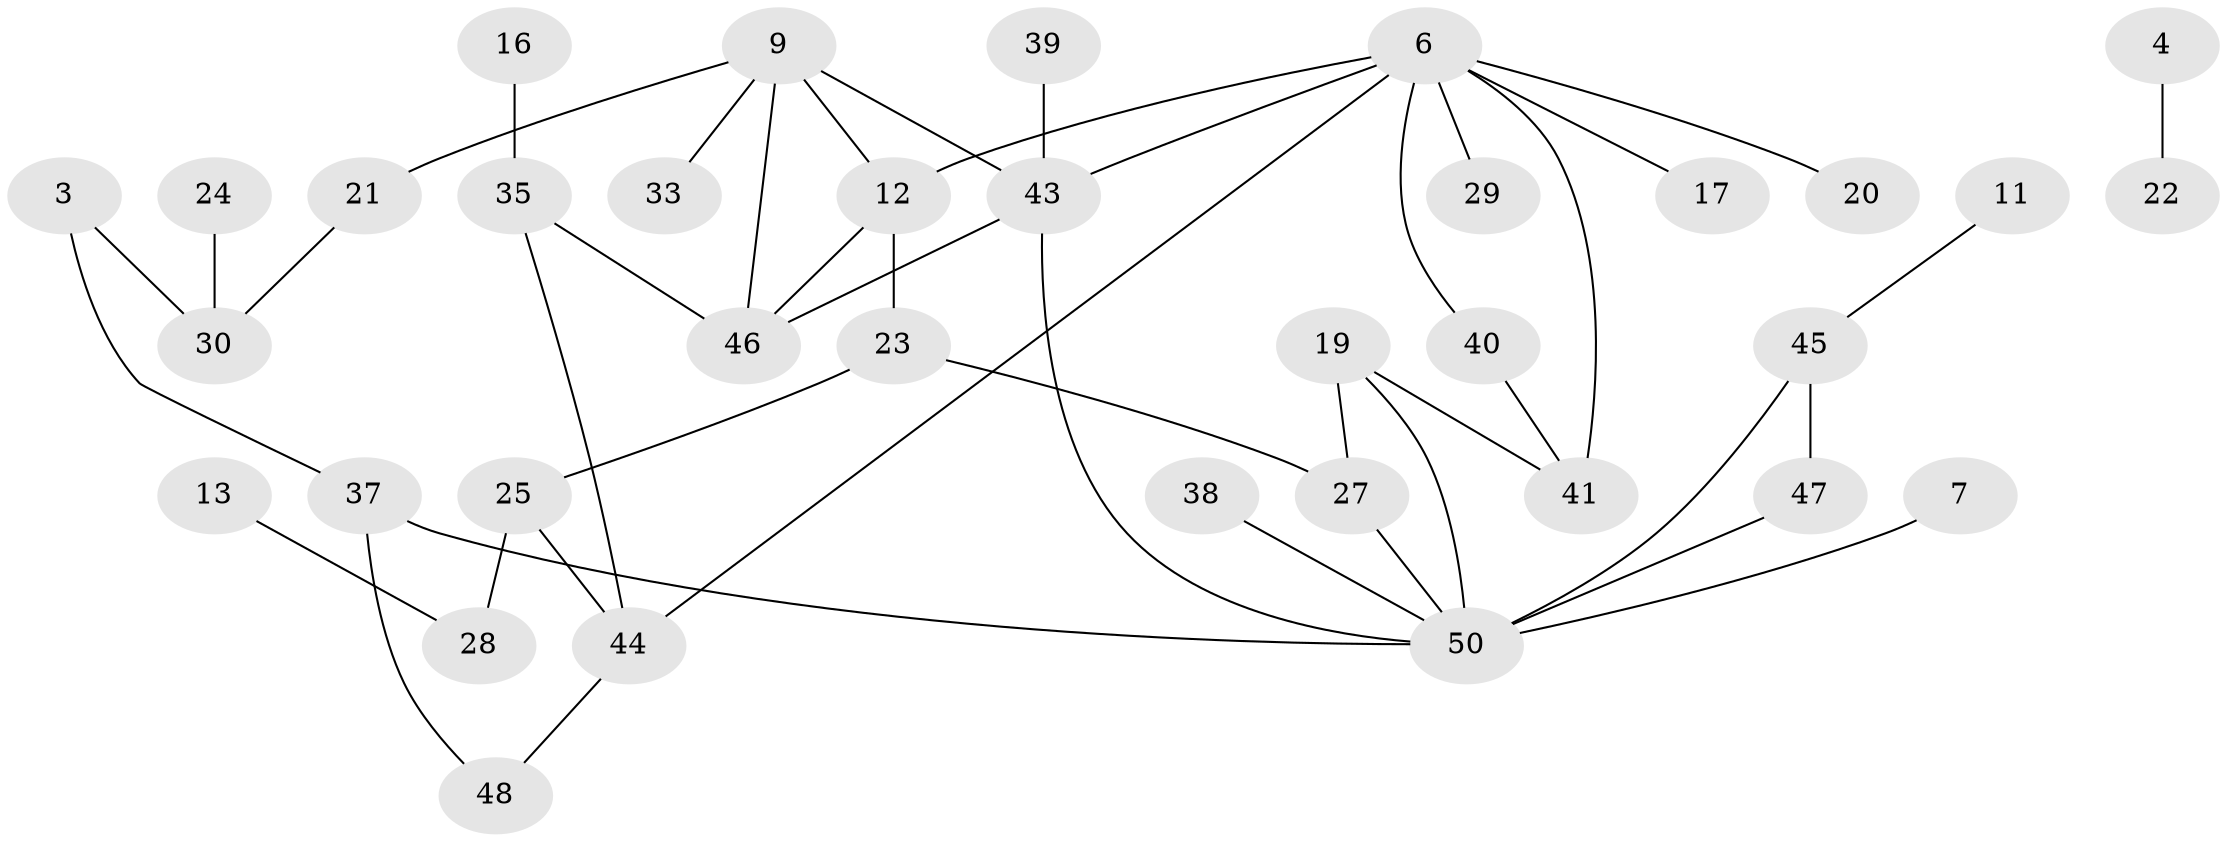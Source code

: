 // original degree distribution, {1: 0.3, 5: 0.03, 0: 0.12, 2: 0.27, 4: 0.07, 7: 0.01, 3: 0.18, 6: 0.02}
// Generated by graph-tools (version 1.1) at 2025/49/03/09/25 03:49:14]
// undirected, 35 vertices, 45 edges
graph export_dot {
graph [start="1"]
  node [color=gray90,style=filled];
  3;
  4;
  6;
  7;
  9;
  11;
  12;
  13;
  16;
  17;
  19;
  20;
  21;
  22;
  23;
  24;
  25;
  27;
  28;
  29;
  30;
  33;
  35;
  37;
  38;
  39;
  40;
  41;
  43;
  44;
  45;
  46;
  47;
  48;
  50;
  3 -- 30 [weight=1.0];
  3 -- 37 [weight=1.0];
  4 -- 22 [weight=1.0];
  6 -- 12 [weight=1.0];
  6 -- 17 [weight=1.0];
  6 -- 20 [weight=1.0];
  6 -- 29 [weight=1.0];
  6 -- 40 [weight=1.0];
  6 -- 41 [weight=1.0];
  6 -- 43 [weight=1.0];
  6 -- 44 [weight=1.0];
  7 -- 50 [weight=2.0];
  9 -- 12 [weight=1.0];
  9 -- 21 [weight=1.0];
  9 -- 33 [weight=1.0];
  9 -- 43 [weight=1.0];
  9 -- 46 [weight=1.0];
  11 -- 45 [weight=1.0];
  12 -- 23 [weight=1.0];
  12 -- 46 [weight=1.0];
  13 -- 28 [weight=1.0];
  16 -- 35 [weight=1.0];
  19 -- 27 [weight=1.0];
  19 -- 41 [weight=1.0];
  19 -- 50 [weight=2.0];
  21 -- 30 [weight=1.0];
  23 -- 25 [weight=1.0];
  23 -- 27 [weight=1.0];
  24 -- 30 [weight=1.0];
  25 -- 28 [weight=1.0];
  25 -- 44 [weight=1.0];
  27 -- 50 [weight=1.0];
  35 -- 44 [weight=1.0];
  35 -- 46 [weight=1.0];
  37 -- 48 [weight=1.0];
  37 -- 50 [weight=1.0];
  38 -- 50 [weight=1.0];
  39 -- 43 [weight=1.0];
  40 -- 41 [weight=1.0];
  43 -- 46 [weight=1.0];
  43 -- 50 [weight=1.0];
  44 -- 48 [weight=1.0];
  45 -- 47 [weight=1.0];
  45 -- 50 [weight=1.0];
  47 -- 50 [weight=1.0];
}
